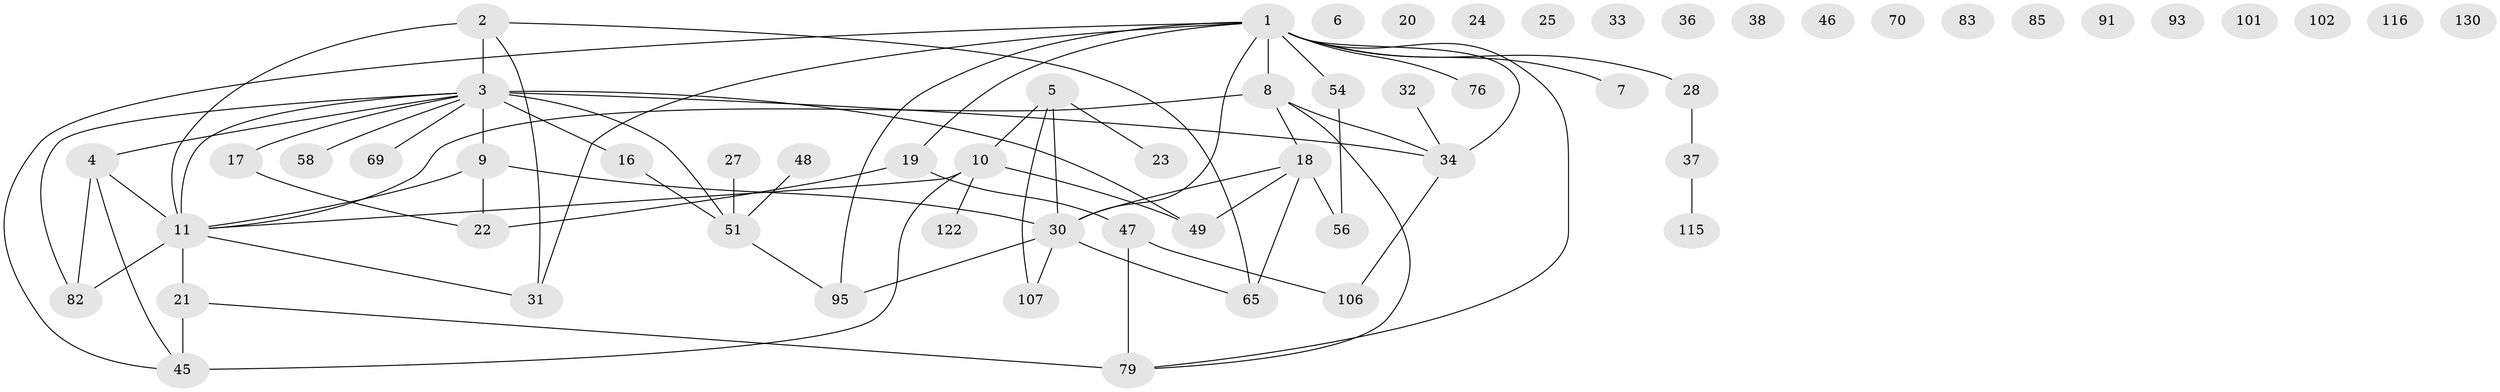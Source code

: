 // original degree distribution, {4: 0.14893617021276595, 6: 0.04964539007092199, 2: 0.28368794326241137, 0: 0.10638297872340426, 1: 0.20567375886524822, 3: 0.1773049645390071, 5: 0.014184397163120567, 7: 0.014184397163120567}
// Generated by graph-tools (version 1.1) at 2025/16/03/04/25 18:16:40]
// undirected, 59 vertices, 71 edges
graph export_dot {
graph [start="1"]
  node [color=gray90,style=filled];
  1 [super="+89+29+119"];
  2 [super="+97"];
  3 [super="+44+100+12"];
  4 [super="+90+67"];
  5 [super="+136"];
  6;
  7;
  8 [super="+104+14"];
  9 [super="+13"];
  10 [super="+74"];
  11 [super="+57+35"];
  16;
  17 [super="+40+125"];
  18 [super="+42+26"];
  19 [super="+62"];
  20;
  21 [super="+126"];
  22 [super="+55"];
  23 [super="+43"];
  24;
  25;
  27;
  28;
  30 [super="+59"];
  31 [super="+52"];
  32 [super="+66"];
  33;
  34 [super="+132+105+63"];
  36;
  37 [super="+96"];
  38 [super="+133"];
  45 [super="+53"];
  46;
  47 [super="+72+109+84"];
  48;
  49 [super="+80+135+61"];
  51 [super="+88"];
  54;
  56 [super="+121+73"];
  58;
  65 [super="+117"];
  69;
  70;
  76;
  79 [super="+114+127"];
  82 [super="+108+87"];
  83 [super="+139"];
  85;
  91;
  93;
  95 [super="+141"];
  101;
  102;
  106;
  107;
  115;
  116;
  122;
  130;
  1 -- 34;
  1 -- 54;
  1 -- 76;
  1 -- 79;
  1 -- 7;
  1 -- 8 [weight=2];
  1 -- 30 [weight=2];
  1 -- 95;
  1 -- 19;
  1 -- 45;
  1 -- 28;
  1 -- 31;
  2 -- 11 [weight=2];
  2 -- 3 [weight=2];
  2 -- 31;
  2 -- 65;
  3 -- 34 [weight=3];
  3 -- 82;
  3 -- 51;
  3 -- 4;
  3 -- 69;
  3 -- 11 [weight=2];
  3 -- 16;
  3 -- 49 [weight=2];
  3 -- 17;
  3 -- 58;
  3 -- 9;
  4 -- 82;
  4 -- 11 [weight=2];
  4 -- 45;
  5 -- 107;
  5 -- 30;
  5 -- 10;
  5 -- 23;
  8 -- 34 [weight=2];
  8 -- 11;
  8 -- 79;
  8 -- 18;
  9 -- 22;
  9 -- 11;
  9 -- 30 [weight=2];
  10 -- 122;
  10 -- 11;
  10 -- 45;
  10 -- 49;
  11 -- 21;
  11 -- 82;
  11 -- 31;
  16 -- 51;
  17 -- 22;
  18 -- 49;
  18 -- 65;
  18 -- 56;
  18 -- 30;
  19 -- 47;
  19 -- 22;
  21 -- 79;
  21 -- 45 [weight=2];
  27 -- 51;
  28 -- 37;
  30 -- 107;
  30 -- 95;
  30 -- 65;
  32 -- 34;
  34 -- 106;
  37 -- 115;
  47 -- 79 [weight=2];
  47 -- 106;
  48 -- 51;
  51 -- 95;
  54 -- 56;
}
